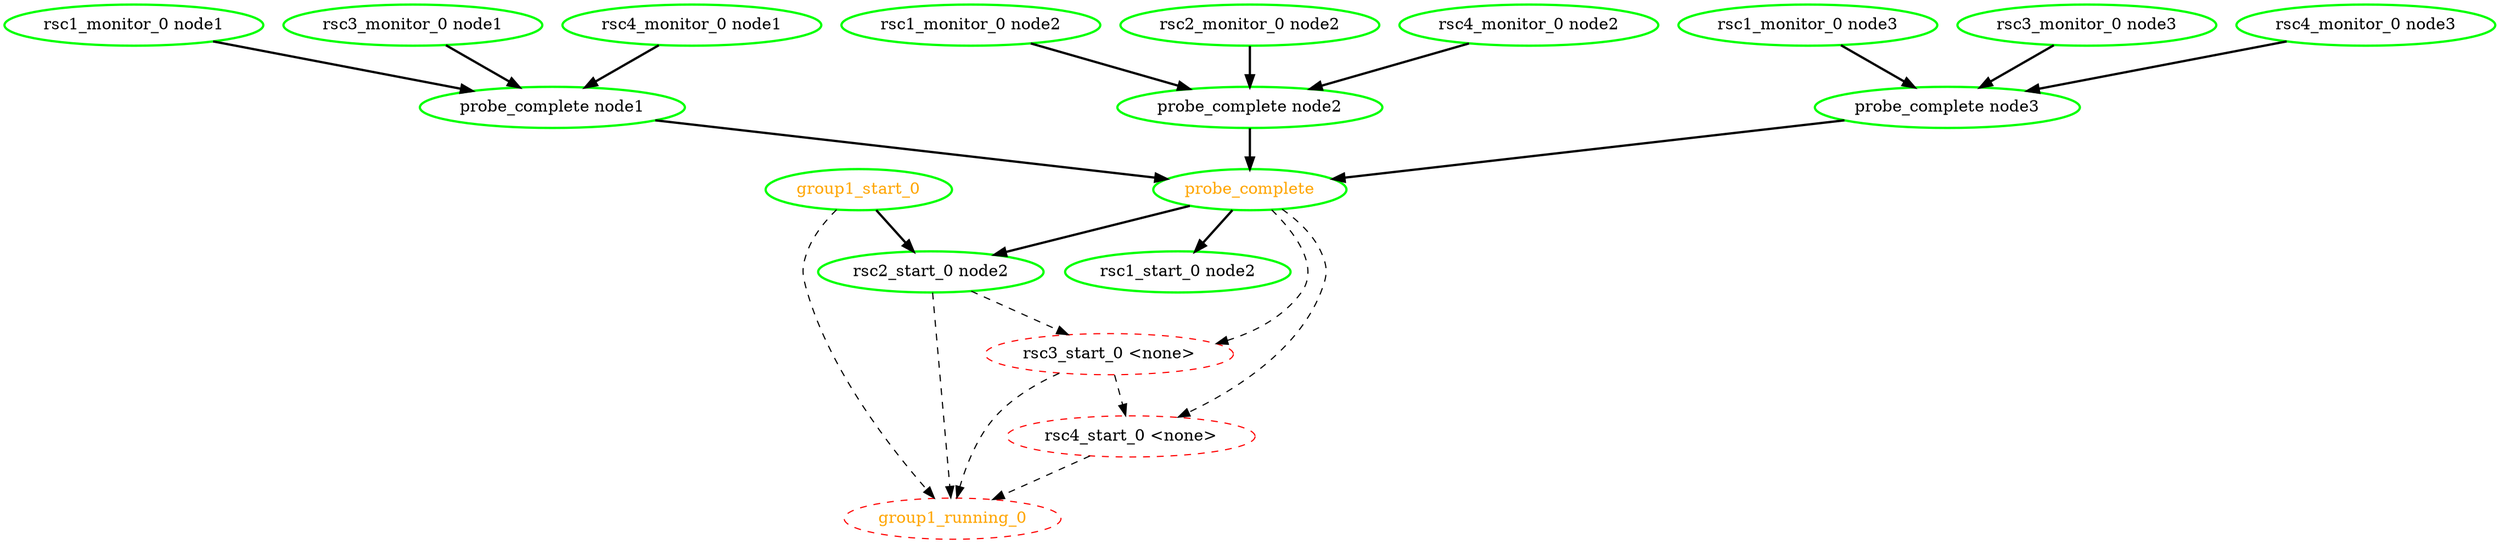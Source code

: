 digraph "g" {
"group1_running_0" [ style=dashed color="red" fontcolor="orange" ]
"group1_start_0" -> "group1_running_0" [ style = dashed]
"group1_start_0" -> "rsc2_start_0 node2" [ style = bold]
"group1_start_0" [ style=bold color="green" fontcolor="orange" ]
"probe_complete node1" -> "probe_complete" [ style = bold]
"probe_complete node1" [ style=bold color="green" fontcolor="black" ]
"probe_complete node2" -> "probe_complete" [ style = bold]
"probe_complete node2" [ style=bold color="green" fontcolor="black" ]
"probe_complete node3" -> "probe_complete" [ style = bold]
"probe_complete node3" [ style=bold color="green" fontcolor="black" ]
"probe_complete" -> "rsc1_start_0 node2" [ style = bold]
"probe_complete" -> "rsc2_start_0 node2" [ style = bold]
"probe_complete" -> "rsc3_start_0 <none>" [ style = dashed]
"probe_complete" -> "rsc4_start_0 <none>" [ style = dashed]
"probe_complete" [ style=bold color="green" fontcolor="orange" ]
"rsc1_monitor_0 node1" -> "probe_complete node1" [ style = bold]
"rsc1_monitor_0 node1" [ style=bold color="green" fontcolor="black" ]
"rsc1_monitor_0 node2" -> "probe_complete node2" [ style = bold]
"rsc1_monitor_0 node2" [ style=bold color="green" fontcolor="black" ]
"rsc1_monitor_0 node3" -> "probe_complete node3" [ style = bold]
"rsc1_monitor_0 node3" [ style=bold color="green" fontcolor="black" ]
"rsc1_start_0 node2" [ style=bold color="green" fontcolor="black" ]
"rsc2_monitor_0 node2" -> "probe_complete node2" [ style = bold]
"rsc2_monitor_0 node2" [ style=bold color="green" fontcolor="black" ]
"rsc2_start_0 node2" -> "group1_running_0" [ style = dashed]
"rsc2_start_0 node2" -> "rsc3_start_0 <none>" [ style = dashed]
"rsc2_start_0 node2" [ style=bold color="green" fontcolor="black" ]
"rsc3_monitor_0 node1" -> "probe_complete node1" [ style = bold]
"rsc3_monitor_0 node1" [ style=bold color="green" fontcolor="black" ]
"rsc3_monitor_0 node3" -> "probe_complete node3" [ style = bold]
"rsc3_monitor_0 node3" [ style=bold color="green" fontcolor="black" ]
"rsc3_start_0 <none>" -> "group1_running_0" [ style = dashed]
"rsc3_start_0 <none>" -> "rsc4_start_0 <none>" [ style = dashed]
"rsc3_start_0 <none>" [ style=dashed color="red" fontcolor="black" ]
"rsc4_monitor_0 node1" -> "probe_complete node1" [ style = bold]
"rsc4_monitor_0 node1" [ style=bold color="green" fontcolor="black" ]
"rsc4_monitor_0 node2" -> "probe_complete node2" [ style = bold]
"rsc4_monitor_0 node2" [ style=bold color="green" fontcolor="black" ]
"rsc4_monitor_0 node3" -> "probe_complete node3" [ style = bold]
"rsc4_monitor_0 node3" [ style=bold color="green" fontcolor="black" ]
"rsc4_start_0 <none>" -> "group1_running_0" [ style = dashed]
"rsc4_start_0 <none>" [ style=dashed color="red" fontcolor="black" ]
}
